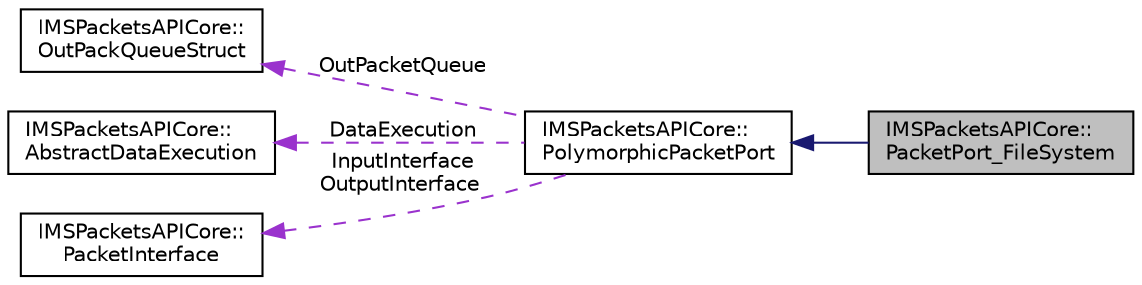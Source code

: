 digraph "IMSPacketsAPICore::PacketPort_FileSystem"
{
 // LATEX_PDF_SIZE
  edge [fontname="Helvetica",fontsize="10",labelfontname="Helvetica",labelfontsize="10"];
  node [fontname="Helvetica",fontsize="10",shape=record];
  rankdir="LR";
  Node1 [label="IMSPacketsAPICore::\lPacketPort_FileSystem",height=0.2,width=0.4,color="black", fillcolor="grey75", style="filled", fontcolor="black",tooltip=" "];
  Node2 -> Node1 [dir="back",color="midnightblue",fontsize="10",style="solid",fontname="Helvetica"];
  Node2 [label="IMSPacketsAPICore::\lPolymorphicPacketPort",height=0.2,width=0.4,color="black", fillcolor="white", style="filled",URL="$class_i_m_s_packets_a_p_i_core_1_1_polymorphic_packet_port.html",tooltip="An Abstraction of the Distributed Node Link."];
  Node3 -> Node2 [dir="back",color="darkorchid3",fontsize="10",style="dashed",label=" OutPacketQueue" ,fontname="Helvetica"];
  Node3 [label="IMSPacketsAPICore::\lOutPackQueueStruct",height=0.2,width=0.4,color="black", fillcolor="white", style="filled",URL="$struct_i_m_s_packets_a_p_i_core_1_1_out_pack_queue_struct.html",tooltip=" "];
  Node4 -> Node2 [dir="back",color="darkorchid3",fontsize="10",style="dashed",label=" DataExecution" ,fontname="Helvetica"];
  Node4 [label="IMSPacketsAPICore::\lAbstractDataExecution",height=0.2,width=0.4,color="black", fillcolor="white", style="filled",URL="$class_i_m_s_packets_a_p_i_core_1_1_abstract_data_execution.html",tooltip="An Abstraction of the Distributed Data and Execution System."];
  Node5 -> Node2 [dir="back",color="darkorchid3",fontsize="10",style="dashed",label=" InputInterface\nOutputInterface" ,fontname="Helvetica"];
  Node5 [label="IMSPacketsAPICore::\lPacketInterface",height=0.2,width=0.4,color="black", fillcolor="white", style="filled",URL="$class_i_m_s_packets_a_p_i_core_1_1_packet_interface.html",tooltip="An Abstraction of the serial interface connecting two api nodes."];
}
